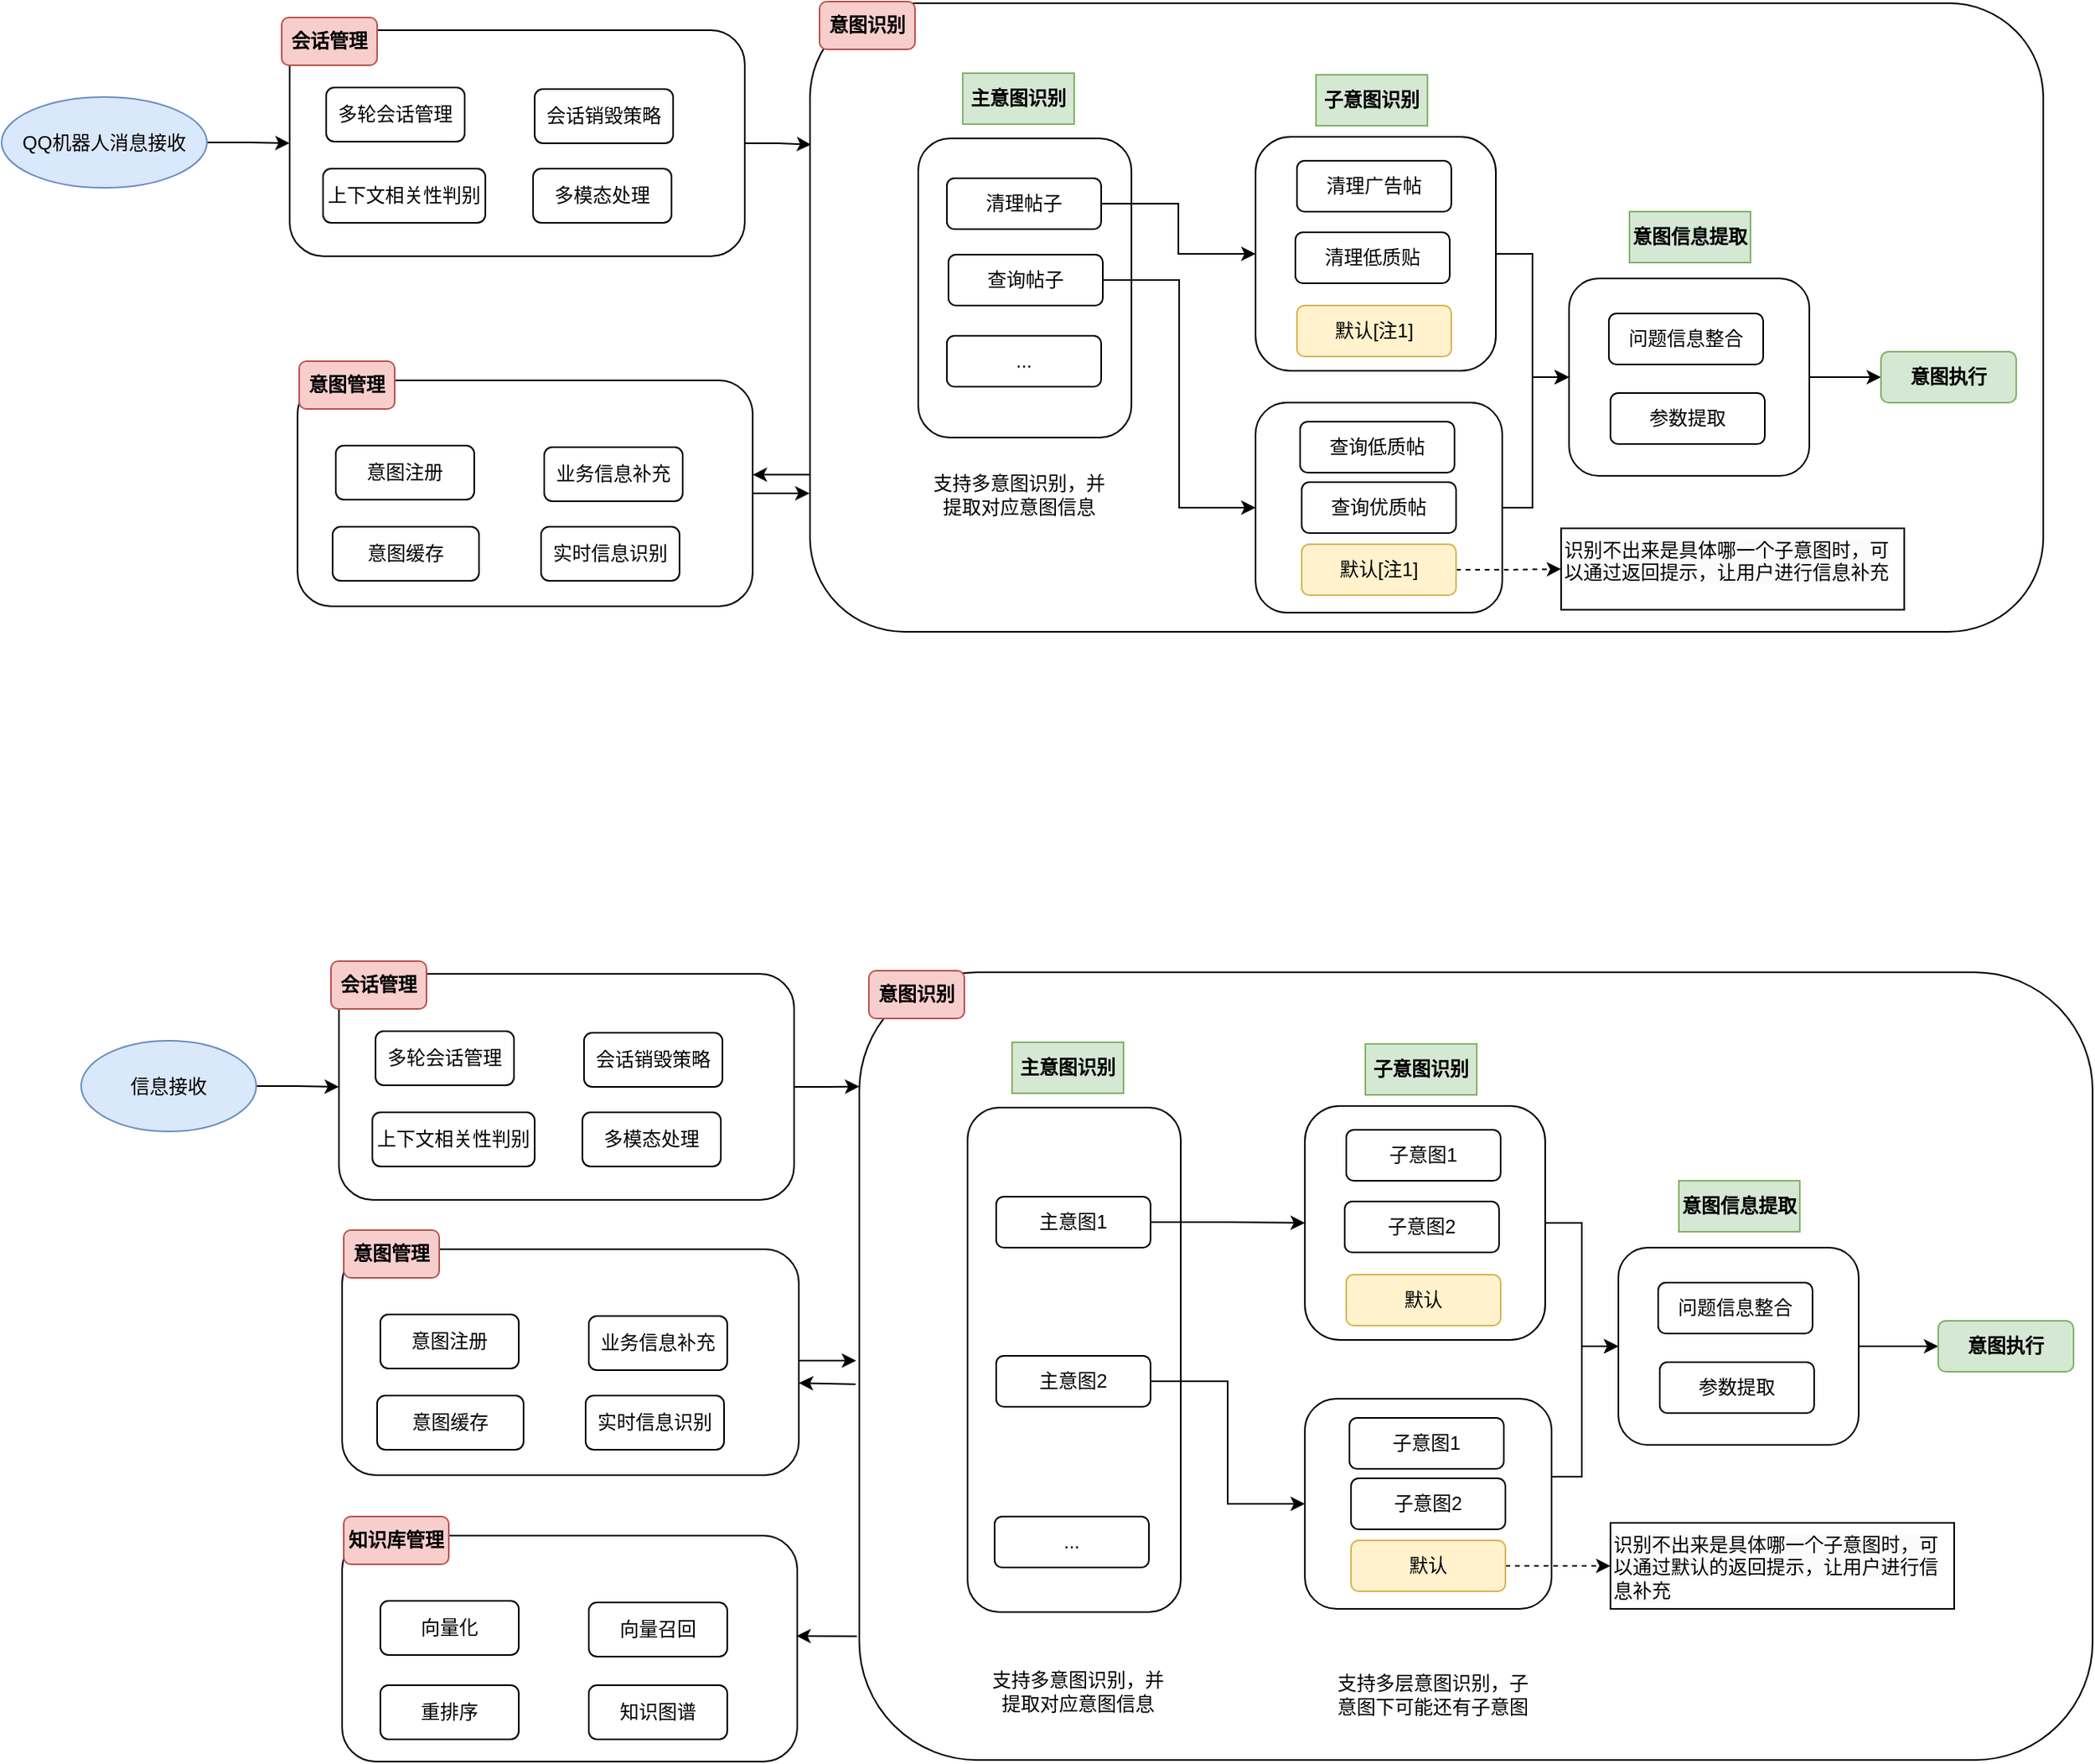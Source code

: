 <mxfile version="24.7.13">
  <diagram name="第 1 页" id="tzPIah6EiYTOVKSi0GZu">
    <mxGraphModel dx="1780" dy="778" grid="0" gridSize="10" guides="0" tooltips="1" connect="1" arrows="0" fold="1" page="0" pageScale="1" pageWidth="827" pageHeight="1169" math="0" shadow="0">
      <root>
        <mxCell id="0" />
        <mxCell id="1" parent="0" />
        <mxCell id="PsOryHng8kbLYiMcShsi-22" value="" style="rounded=1;whiteSpace=wrap;html=1;" parent="1" vertex="1">
          <mxGeometry x="182" y="77" width="775" height="395" as="geometry" />
        </mxCell>
        <mxCell id="PsOryHng8kbLYiMcShsi-2" value="" style="rounded=1;whiteSpace=wrap;html=1;" parent="1" vertex="1">
          <mxGeometry x="250" y="162" width="134" height="188" as="geometry" />
        </mxCell>
        <mxCell id="PsOryHng8kbLYiMcShsi-40" style="edgeStyle=orthogonalEdgeStyle;rounded=0;orthogonalLoop=1;jettySize=auto;html=1;exitX=1;exitY=0.5;exitDx=0;exitDy=0;entryX=0;entryY=0.5;entryDx=0;entryDy=0;" parent="1" source="PsOryHng8kbLYiMcShsi-3" target="PsOryHng8kbLYiMcShsi-31" edge="1">
          <mxGeometry relative="1" as="geometry" />
        </mxCell>
        <mxCell id="PsOryHng8kbLYiMcShsi-3" value="QQ机器人消息接收" style="ellipse;whiteSpace=wrap;html=1;fillColor=#dae8fc;strokeColor=#6c8ebf;" parent="1" vertex="1">
          <mxGeometry x="-326" y="136" width="129" height="57" as="geometry" />
        </mxCell>
        <mxCell id="PsOryHng8kbLYiMcShsi-16" style="edgeStyle=orthogonalEdgeStyle;rounded=0;orthogonalLoop=1;jettySize=auto;html=1;exitX=1;exitY=0.5;exitDx=0;exitDy=0;entryX=0;entryY=0.5;entryDx=0;entryDy=0;" parent="1" source="PsOryHng8kbLYiMcShsi-7" target="PsOryHng8kbLYiMcShsi-11" edge="1">
          <mxGeometry relative="1" as="geometry" />
        </mxCell>
        <mxCell id="PsOryHng8kbLYiMcShsi-7" value="清理帖子" style="rounded=1;whiteSpace=wrap;html=1;glass=0;shadow=0;" parent="1" vertex="1">
          <mxGeometry x="268" y="187" width="97" height="32" as="geometry" />
        </mxCell>
        <mxCell id="PsOryHng8kbLYiMcShsi-8" value="&lt;b&gt;主意图识别&lt;/b&gt;" style="text;html=1;align=center;verticalAlign=middle;whiteSpace=wrap;rounded=0;fillColor=#d5e8d4;strokeColor=#82b366;" parent="1" vertex="1">
          <mxGeometry x="278" y="121" width="70" height="32" as="geometry" />
        </mxCell>
        <mxCell id="PsOryHng8kbLYiMcShsi-28" style="edgeStyle=orthogonalEdgeStyle;rounded=0;orthogonalLoop=1;jettySize=auto;html=1;exitX=1;exitY=0.5;exitDx=0;exitDy=0;entryX=0;entryY=0.5;entryDx=0;entryDy=0;" parent="1" source="PsOryHng8kbLYiMcShsi-9" target="PsOryHng8kbLYiMcShsi-24" edge="1">
          <mxGeometry relative="1" as="geometry" />
        </mxCell>
        <mxCell id="PsOryHng8kbLYiMcShsi-9" value="查询帖子" style="rounded=1;whiteSpace=wrap;html=1;" parent="1" vertex="1">
          <mxGeometry x="269" y="235" width="97" height="32" as="geometry" />
        </mxCell>
        <mxCell id="PsOryHng8kbLYiMcShsi-10" value="..." style="rounded=1;whiteSpace=wrap;html=1;" parent="1" vertex="1">
          <mxGeometry x="268" y="286" width="97" height="32" as="geometry" />
        </mxCell>
        <mxCell id="PsOryHng8kbLYiMcShsi-51" style="edgeStyle=orthogonalEdgeStyle;rounded=0;orthogonalLoop=1;jettySize=auto;html=1;exitX=1;exitY=0.5;exitDx=0;exitDy=0;entryX=0;entryY=0.5;entryDx=0;entryDy=0;" parent="1" source="PsOryHng8kbLYiMcShsi-11" target="PsOryHng8kbLYiMcShsi-45" edge="1">
          <mxGeometry relative="1" as="geometry" />
        </mxCell>
        <mxCell id="PsOryHng8kbLYiMcShsi-11" value="" style="rounded=1;whiteSpace=wrap;html=1;" parent="1" vertex="1">
          <mxGeometry x="462" y="161" width="151" height="147" as="geometry" />
        </mxCell>
        <mxCell id="PsOryHng8kbLYiMcShsi-12" value="&lt;b&gt;子意图识别&lt;/b&gt;" style="text;html=1;align=center;verticalAlign=middle;whiteSpace=wrap;rounded=0;fillColor=#d5e8d4;strokeColor=#82b366;" parent="1" vertex="1">
          <mxGeometry x="500" y="122" width="70" height="32" as="geometry" />
        </mxCell>
        <mxCell id="PsOryHng8kbLYiMcShsi-13" value="清理广告帖" style="rounded=1;whiteSpace=wrap;html=1;" parent="1" vertex="1">
          <mxGeometry x="488" y="176" width="97" height="32" as="geometry" />
        </mxCell>
        <mxCell id="PsOryHng8kbLYiMcShsi-14" value="清理低质贴" style="rounded=1;whiteSpace=wrap;html=1;" parent="1" vertex="1">
          <mxGeometry x="487" y="221" width="97" height="32" as="geometry" />
        </mxCell>
        <mxCell id="PsOryHng8kbLYiMcShsi-18" value="默认[注1]" style="rounded=1;whiteSpace=wrap;html=1;fillColor=#fff2cc;strokeColor=#d6b656;" parent="1" vertex="1">
          <mxGeometry x="488" y="267" width="97" height="32" as="geometry" />
        </mxCell>
        <mxCell id="PsOryHng8kbLYiMcShsi-23" value="支持多意图识别，并提取对应意图信息" style="text;html=1;align=center;verticalAlign=middle;whiteSpace=wrap;rounded=0;" parent="1" vertex="1">
          <mxGeometry x="254" y="371" width="119" height="30" as="geometry" />
        </mxCell>
        <mxCell id="PsOryHng8kbLYiMcShsi-52" style="edgeStyle=orthogonalEdgeStyle;rounded=0;orthogonalLoop=1;jettySize=auto;html=1;exitX=1;exitY=0.5;exitDx=0;exitDy=0;entryX=0;entryY=0.5;entryDx=0;entryDy=0;" parent="1" source="PsOryHng8kbLYiMcShsi-24" target="PsOryHng8kbLYiMcShsi-45" edge="1">
          <mxGeometry relative="1" as="geometry">
            <Array as="points">
              <mxPoint x="636" y="394" />
              <mxPoint x="636" y="312" />
            </Array>
          </mxGeometry>
        </mxCell>
        <mxCell id="PsOryHng8kbLYiMcShsi-24" value="" style="rounded=1;whiteSpace=wrap;html=1;" parent="1" vertex="1">
          <mxGeometry x="462" y="328" width="155" height="132" as="geometry" />
        </mxCell>
        <mxCell id="PsOryHng8kbLYiMcShsi-25" value="查询低质帖" style="rounded=1;whiteSpace=wrap;html=1;" parent="1" vertex="1">
          <mxGeometry x="490" y="340" width="97" height="32" as="geometry" />
        </mxCell>
        <mxCell id="PsOryHng8kbLYiMcShsi-26" value="查询优质帖" style="rounded=1;whiteSpace=wrap;html=1;" parent="1" vertex="1">
          <mxGeometry x="491" y="378" width="97" height="32" as="geometry" />
        </mxCell>
        <mxCell id="PsOryHng8kbLYiMcShsi-58" style="edgeStyle=orthogonalEdgeStyle;rounded=0;orthogonalLoop=1;jettySize=auto;html=1;exitX=1;exitY=0.5;exitDx=0;exitDy=0;entryX=0;entryY=0.5;entryDx=0;entryDy=0;dashed=1;" parent="1" source="PsOryHng8kbLYiMcShsi-27" target="PsOryHng8kbLYiMcShsi-57" edge="1">
          <mxGeometry relative="1" as="geometry" />
        </mxCell>
        <mxCell id="PsOryHng8kbLYiMcShsi-27" value="默认[注1]" style="rounded=1;whiteSpace=wrap;html=1;fillColor=#fff2cc;strokeColor=#d6b656;" parent="1" vertex="1">
          <mxGeometry x="491" y="417" width="97" height="32" as="geometry" />
        </mxCell>
        <mxCell id="PsOryHng8kbLYiMcShsi-30" value="&lt;b&gt;意图识别&lt;/b&gt;" style="text;html=1;align=center;verticalAlign=middle;whiteSpace=wrap;rounded=1;fillColor=#f8cecc;strokeColor=#b85450;" parent="1" vertex="1">
          <mxGeometry x="188" y="76" width="60" height="30" as="geometry" />
        </mxCell>
        <mxCell id="PsOryHng8kbLYiMcShsi-31" value="" style="rounded=1;whiteSpace=wrap;html=1;" parent="1" vertex="1">
          <mxGeometry x="-145" y="94" width="286" height="142" as="geometry" />
        </mxCell>
        <mxCell id="PsOryHng8kbLYiMcShsi-32" value="&lt;b&gt;会话管理&lt;/b&gt;" style="text;html=1;align=center;verticalAlign=middle;whiteSpace=wrap;rounded=1;fillColor=#f8cecc;strokeColor=#b85450;" parent="1" vertex="1">
          <mxGeometry x="-150" y="86" width="60" height="30" as="geometry" />
        </mxCell>
        <mxCell id="PsOryHng8kbLYiMcShsi-33" value="多轮会话管理" style="rounded=1;whiteSpace=wrap;html=1;" parent="1" vertex="1">
          <mxGeometry x="-122" y="130" width="87" height="34" as="geometry" />
        </mxCell>
        <mxCell id="PsOryHng8kbLYiMcShsi-34" value="上下文相关性判别" style="rounded=1;whiteSpace=wrap;html=1;" parent="1" vertex="1">
          <mxGeometry x="-124" y="181" width="102" height="34" as="geometry" />
        </mxCell>
        <mxCell id="PsOryHng8kbLYiMcShsi-38" value="会话销毁策略" style="rounded=1;whiteSpace=wrap;html=1;" parent="1" vertex="1">
          <mxGeometry x="9" y="131" width="87" height="34" as="geometry" />
        </mxCell>
        <mxCell id="PsOryHng8kbLYiMcShsi-39" value="多模态处理" style="rounded=1;whiteSpace=wrap;html=1;" parent="1" vertex="1">
          <mxGeometry x="8" y="181" width="87" height="34" as="geometry" />
        </mxCell>
        <mxCell id="PsOryHng8kbLYiMcShsi-53" style="edgeStyle=orthogonalEdgeStyle;rounded=0;orthogonalLoop=1;jettySize=auto;html=1;exitX=1;exitY=0.5;exitDx=0;exitDy=0;entryX=0;entryY=0.5;entryDx=0;entryDy=0;" parent="1" source="PsOryHng8kbLYiMcShsi-45" target="PsOryHng8kbLYiMcShsi-50" edge="1">
          <mxGeometry relative="1" as="geometry" />
        </mxCell>
        <mxCell id="PsOryHng8kbLYiMcShsi-45" value="" style="rounded=1;whiteSpace=wrap;html=1;" parent="1" vertex="1">
          <mxGeometry x="659" y="250" width="151" height="124" as="geometry" />
        </mxCell>
        <mxCell id="PsOryHng8kbLYiMcShsi-46" value="&lt;b&gt;意图信息提取&lt;/b&gt;" style="text;html=1;align=center;verticalAlign=middle;whiteSpace=wrap;rounded=0;fillColor=#d5e8d4;strokeColor=#82b366;" parent="1" vertex="1">
          <mxGeometry x="697" y="208" width="76" height="32" as="geometry" />
        </mxCell>
        <mxCell id="PsOryHng8kbLYiMcShsi-47" value="问题信息整合" style="rounded=1;whiteSpace=wrap;html=1;" parent="1" vertex="1">
          <mxGeometry x="684" y="272" width="97" height="32" as="geometry" />
        </mxCell>
        <mxCell id="PsOryHng8kbLYiMcShsi-48" value="参数提取" style="rounded=1;whiteSpace=wrap;html=1;" parent="1" vertex="1">
          <mxGeometry x="685" y="322" width="97" height="32" as="geometry" />
        </mxCell>
        <mxCell id="PsOryHng8kbLYiMcShsi-50" value="&lt;b&gt;意图执行&lt;/b&gt;" style="rounded=1;whiteSpace=wrap;html=1;fillColor=#d5e8d4;strokeColor=#82b366;" parent="1" vertex="1">
          <mxGeometry x="855" y="296" width="85" height="32" as="geometry" />
        </mxCell>
        <mxCell id="PsOryHng8kbLYiMcShsi-57" value="&lt;span style=&quot;color: rgb(0, 0, 0); font-family: Helvetica; font-size: 12px; font-style: normal; font-variant-ligatures: normal; font-variant-caps: normal; font-weight: 400; letter-spacing: normal; orphans: 2; text-align: left; text-indent: 0px; text-transform: none; widows: 2; word-spacing: 0px; -webkit-text-stroke-width: 0px; white-space: normal; background-color: rgb(251, 251, 251); text-decoration-thickness: initial; text-decoration-style: initial; text-decoration-color: initial; display: inline !important; float: none;&quot;&gt;识别不出来是具体哪一个子意图时，可以通过返回提示，让用户进行信息补充&lt;/span&gt;" style="text;whiteSpace=wrap;html=1;rounded=0;strokeColor=default;" parent="1" vertex="1">
          <mxGeometry x="654" y="407" width="215.65" height="51.17" as="geometry" />
        </mxCell>
        <mxCell id="PsOryHng8kbLYiMcShsi-77" style="edgeStyle=orthogonalEdgeStyle;rounded=0;orthogonalLoop=1;jettySize=auto;html=1;exitX=1;exitY=0.5;exitDx=0;exitDy=0;" parent="1" source="PsOryHng8kbLYiMcShsi-66" edge="1">
          <mxGeometry relative="1" as="geometry">
            <mxPoint x="181.667" y="385.333" as="targetPoint" />
          </mxGeometry>
        </mxCell>
        <mxCell id="PsOryHng8kbLYiMcShsi-66" value="" style="rounded=1;whiteSpace=wrap;html=1;" parent="1" vertex="1">
          <mxGeometry x="-140" y="314" width="286" height="142" as="geometry" />
        </mxCell>
        <mxCell id="PsOryHng8kbLYiMcShsi-67" value="&lt;b&gt;意图管理&lt;/b&gt;" style="text;html=1;align=center;verticalAlign=middle;whiteSpace=wrap;rounded=1;fillColor=#f8cecc;strokeColor=#b85450;" parent="1" vertex="1">
          <mxGeometry x="-139" y="302" width="60" height="30" as="geometry" />
        </mxCell>
        <mxCell id="PsOryHng8kbLYiMcShsi-68" value="意图注册" style="rounded=1;whiteSpace=wrap;html=1;" parent="1" vertex="1">
          <mxGeometry x="-116" y="355" width="87" height="34" as="geometry" />
        </mxCell>
        <mxCell id="PsOryHng8kbLYiMcShsi-69" value="意图缓存" style="rounded=1;whiteSpace=wrap;html=1;" parent="1" vertex="1">
          <mxGeometry x="-118" y="406" width="92" height="34" as="geometry" />
        </mxCell>
        <mxCell id="PsOryHng8kbLYiMcShsi-70" value="业务信息补充" style="rounded=1;whiteSpace=wrap;html=1;" parent="1" vertex="1">
          <mxGeometry x="15" y="356" width="87" height="34" as="geometry" />
        </mxCell>
        <mxCell id="PsOryHng8kbLYiMcShsi-75" style="edgeStyle=orthogonalEdgeStyle;rounded=0;orthogonalLoop=1;jettySize=auto;html=1;exitX=1;exitY=0.5;exitDx=0;exitDy=0;entryX=0.001;entryY=0.225;entryDx=0;entryDy=0;entryPerimeter=0;" parent="1" source="PsOryHng8kbLYiMcShsi-31" target="PsOryHng8kbLYiMcShsi-22" edge="1">
          <mxGeometry relative="1" as="geometry" />
        </mxCell>
        <mxCell id="PsOryHng8kbLYiMcShsi-76" style="edgeStyle=orthogonalEdgeStyle;rounded=0;orthogonalLoop=1;jettySize=auto;html=1;exitX=0;exitY=0.75;exitDx=0;exitDy=0;entryX=1;entryY=0.416;entryDx=0;entryDy=0;entryPerimeter=0;" parent="1" source="PsOryHng8kbLYiMcShsi-22" target="PsOryHng8kbLYiMcShsi-66" edge="1">
          <mxGeometry relative="1" as="geometry" />
        </mxCell>
        <mxCell id="PsOryHng8kbLYiMcShsi-78" value="实时信息识别" style="rounded=1;whiteSpace=wrap;html=1;" parent="1" vertex="1">
          <mxGeometry x="13" y="406" width="87" height="34" as="geometry" />
        </mxCell>
        <mxCell id="gOJF_oRV3OcPNf5wM684-1" value="" style="rounded=1;whiteSpace=wrap;html=1;" vertex="1" parent="1">
          <mxGeometry x="213" y="686" width="775" height="495" as="geometry" />
        </mxCell>
        <mxCell id="gOJF_oRV3OcPNf5wM684-2" value="" style="rounded=1;whiteSpace=wrap;html=1;" vertex="1" parent="1">
          <mxGeometry x="281" y="771" width="134" height="317" as="geometry" />
        </mxCell>
        <mxCell id="gOJF_oRV3OcPNf5wM684-3" style="edgeStyle=orthogonalEdgeStyle;rounded=0;orthogonalLoop=1;jettySize=auto;html=1;exitX=1;exitY=0.5;exitDx=0;exitDy=0;entryX=0;entryY=0.5;entryDx=0;entryDy=0;" edge="1" parent="1" source="gOJF_oRV3OcPNf5wM684-4" target="gOJF_oRV3OcPNf5wM684-25">
          <mxGeometry relative="1" as="geometry" />
        </mxCell>
        <mxCell id="gOJF_oRV3OcPNf5wM684-4" value="信息接收" style="ellipse;whiteSpace=wrap;html=1;fillColor=#dae8fc;strokeColor=#6c8ebf;" vertex="1" parent="1">
          <mxGeometry x="-276" y="729" width="110" height="57" as="geometry" />
        </mxCell>
        <mxCell id="gOJF_oRV3OcPNf5wM684-5" style="edgeStyle=orthogonalEdgeStyle;rounded=0;orthogonalLoop=1;jettySize=auto;html=1;exitX=1;exitY=0.5;exitDx=0;exitDy=0;entryX=0;entryY=0.5;entryDx=0;entryDy=0;" edge="1" parent="1" source="gOJF_oRV3OcPNf5wM684-6" target="gOJF_oRV3OcPNf5wM684-12">
          <mxGeometry relative="1" as="geometry" />
        </mxCell>
        <mxCell id="gOJF_oRV3OcPNf5wM684-6" value="主意图1" style="rounded=1;whiteSpace=wrap;html=1;glass=0;shadow=0;" vertex="1" parent="1">
          <mxGeometry x="299" y="827" width="97" height="32" as="geometry" />
        </mxCell>
        <mxCell id="gOJF_oRV3OcPNf5wM684-7" value="&lt;b&gt;主意图识别&lt;/b&gt;" style="text;html=1;align=center;verticalAlign=middle;whiteSpace=wrap;rounded=0;fillColor=#d5e8d4;strokeColor=#82b366;" vertex="1" parent="1">
          <mxGeometry x="309" y="730" width="70" height="32" as="geometry" />
        </mxCell>
        <mxCell id="gOJF_oRV3OcPNf5wM684-8" style="edgeStyle=orthogonalEdgeStyle;rounded=0;orthogonalLoop=1;jettySize=auto;html=1;exitX=1;exitY=0.5;exitDx=0;exitDy=0;entryX=0;entryY=0.5;entryDx=0;entryDy=0;" edge="1" parent="1" source="gOJF_oRV3OcPNf5wM684-9" target="gOJF_oRV3OcPNf5wM684-19">
          <mxGeometry relative="1" as="geometry" />
        </mxCell>
        <mxCell id="gOJF_oRV3OcPNf5wM684-9" value="主意图2" style="rounded=1;whiteSpace=wrap;html=1;" vertex="1" parent="1">
          <mxGeometry x="299" y="927" width="97" height="32" as="geometry" />
        </mxCell>
        <mxCell id="gOJF_oRV3OcPNf5wM684-10" value="..." style="rounded=1;whiteSpace=wrap;html=1;" vertex="1" parent="1">
          <mxGeometry x="298" y="1028" width="97" height="32" as="geometry" />
        </mxCell>
        <mxCell id="gOJF_oRV3OcPNf5wM684-11" style="edgeStyle=orthogonalEdgeStyle;rounded=0;orthogonalLoop=1;jettySize=auto;html=1;exitX=1;exitY=0.5;exitDx=0;exitDy=0;entryX=0;entryY=0.5;entryDx=0;entryDy=0;" edge="1" parent="1" source="gOJF_oRV3OcPNf5wM684-12" target="gOJF_oRV3OcPNf5wM684-32">
          <mxGeometry relative="1" as="geometry" />
        </mxCell>
        <mxCell id="gOJF_oRV3OcPNf5wM684-12" value="" style="rounded=1;whiteSpace=wrap;html=1;" vertex="1" parent="1">
          <mxGeometry x="493" y="770" width="151" height="147" as="geometry" />
        </mxCell>
        <mxCell id="gOJF_oRV3OcPNf5wM684-13" value="&lt;b&gt;子意图识别&lt;/b&gt;" style="text;html=1;align=center;verticalAlign=middle;whiteSpace=wrap;rounded=0;fillColor=#d5e8d4;strokeColor=#82b366;" vertex="1" parent="1">
          <mxGeometry x="531" y="731" width="70" height="32" as="geometry" />
        </mxCell>
        <mxCell id="gOJF_oRV3OcPNf5wM684-14" value="子意图1" style="rounded=1;whiteSpace=wrap;html=1;" vertex="1" parent="1">
          <mxGeometry x="519" y="785" width="97" height="32" as="geometry" />
        </mxCell>
        <mxCell id="gOJF_oRV3OcPNf5wM684-15" value="子意图2" style="rounded=1;whiteSpace=wrap;html=1;" vertex="1" parent="1">
          <mxGeometry x="518" y="830" width="97" height="32" as="geometry" />
        </mxCell>
        <mxCell id="gOJF_oRV3OcPNf5wM684-16" value="默认" style="rounded=1;whiteSpace=wrap;html=1;fillColor=#fff2cc;strokeColor=#d6b656;" vertex="1" parent="1">
          <mxGeometry x="519" y="876" width="97" height="32" as="geometry" />
        </mxCell>
        <mxCell id="gOJF_oRV3OcPNf5wM684-17" value="支持多意图识别，并提取对应意图信息" style="text;html=1;align=center;verticalAlign=middle;whiteSpace=wrap;rounded=0;" vertex="1" parent="1">
          <mxGeometry x="291" y="1123" width="119" height="30" as="geometry" />
        </mxCell>
        <mxCell id="gOJF_oRV3OcPNf5wM684-18" style="edgeStyle=orthogonalEdgeStyle;rounded=0;orthogonalLoop=1;jettySize=auto;html=1;exitX=1;exitY=0.5;exitDx=0;exitDy=0;entryX=0;entryY=0.5;entryDx=0;entryDy=0;" edge="1" parent="1" source="gOJF_oRV3OcPNf5wM684-19" target="gOJF_oRV3OcPNf5wM684-32">
          <mxGeometry relative="1" as="geometry">
            <Array as="points">
              <mxPoint x="667" y="1003" />
              <mxPoint x="667" y="921" />
            </Array>
          </mxGeometry>
        </mxCell>
        <mxCell id="gOJF_oRV3OcPNf5wM684-19" value="" style="rounded=1;whiteSpace=wrap;html=1;" vertex="1" parent="1">
          <mxGeometry x="493" y="954" width="155" height="132" as="geometry" />
        </mxCell>
        <mxCell id="gOJF_oRV3OcPNf5wM684-20" value="子意图1" style="rounded=1;whiteSpace=wrap;html=1;" vertex="1" parent="1">
          <mxGeometry x="521" y="966" width="97" height="32" as="geometry" />
        </mxCell>
        <mxCell id="gOJF_oRV3OcPNf5wM684-21" value="子意图2" style="rounded=1;whiteSpace=wrap;html=1;" vertex="1" parent="1">
          <mxGeometry x="522" y="1004" width="97" height="32" as="geometry" />
        </mxCell>
        <mxCell id="gOJF_oRV3OcPNf5wM684-22" style="edgeStyle=orthogonalEdgeStyle;rounded=0;orthogonalLoop=1;jettySize=auto;html=1;exitX=1;exitY=0.5;exitDx=0;exitDy=0;entryX=0;entryY=0.5;entryDx=0;entryDy=0;dashed=1;" edge="1" parent="1" source="gOJF_oRV3OcPNf5wM684-23" target="gOJF_oRV3OcPNf5wM684-37">
          <mxGeometry relative="1" as="geometry" />
        </mxCell>
        <mxCell id="gOJF_oRV3OcPNf5wM684-23" value="默认" style="rounded=1;whiteSpace=wrap;html=1;fillColor=#fff2cc;strokeColor=#d6b656;" vertex="1" parent="1">
          <mxGeometry x="522" y="1043" width="97" height="32" as="geometry" />
        </mxCell>
        <mxCell id="gOJF_oRV3OcPNf5wM684-24" value="&lt;b&gt;意图识别&lt;/b&gt;" style="text;html=1;align=center;verticalAlign=middle;whiteSpace=wrap;rounded=1;fillColor=#f8cecc;strokeColor=#b85450;" vertex="1" parent="1">
          <mxGeometry x="219" y="685" width="60" height="30" as="geometry" />
        </mxCell>
        <mxCell id="gOJF_oRV3OcPNf5wM684-25" value="" style="rounded=1;whiteSpace=wrap;html=1;" vertex="1" parent="1">
          <mxGeometry x="-114" y="687" width="286" height="142" as="geometry" />
        </mxCell>
        <mxCell id="gOJF_oRV3OcPNf5wM684-26" value="&lt;b&gt;会话管理&lt;/b&gt;" style="text;html=1;align=center;verticalAlign=middle;whiteSpace=wrap;rounded=1;fillColor=#f8cecc;strokeColor=#b85450;" vertex="1" parent="1">
          <mxGeometry x="-119" y="679" width="60" height="30" as="geometry" />
        </mxCell>
        <mxCell id="gOJF_oRV3OcPNf5wM684-27" value="多轮会话管理" style="rounded=1;whiteSpace=wrap;html=1;" vertex="1" parent="1">
          <mxGeometry x="-91" y="723" width="87" height="34" as="geometry" />
        </mxCell>
        <mxCell id="gOJF_oRV3OcPNf5wM684-28" value="上下文相关性判别" style="rounded=1;whiteSpace=wrap;html=1;" vertex="1" parent="1">
          <mxGeometry x="-93" y="774" width="102" height="34" as="geometry" />
        </mxCell>
        <mxCell id="gOJF_oRV3OcPNf5wM684-29" value="会话销毁策略" style="rounded=1;whiteSpace=wrap;html=1;" vertex="1" parent="1">
          <mxGeometry x="40" y="724" width="87" height="34" as="geometry" />
        </mxCell>
        <mxCell id="gOJF_oRV3OcPNf5wM684-30" value="多模态处理" style="rounded=1;whiteSpace=wrap;html=1;" vertex="1" parent="1">
          <mxGeometry x="39" y="774" width="87" height="34" as="geometry" />
        </mxCell>
        <mxCell id="gOJF_oRV3OcPNf5wM684-31" style="edgeStyle=orthogonalEdgeStyle;rounded=0;orthogonalLoop=1;jettySize=auto;html=1;exitX=1;exitY=0.5;exitDx=0;exitDy=0;entryX=0;entryY=0.5;entryDx=0;entryDy=0;" edge="1" parent="1" source="gOJF_oRV3OcPNf5wM684-32" target="gOJF_oRV3OcPNf5wM684-36">
          <mxGeometry relative="1" as="geometry" />
        </mxCell>
        <mxCell id="gOJF_oRV3OcPNf5wM684-32" value="" style="rounded=1;whiteSpace=wrap;html=1;" vertex="1" parent="1">
          <mxGeometry x="690" y="859" width="151" height="124" as="geometry" />
        </mxCell>
        <mxCell id="gOJF_oRV3OcPNf5wM684-33" value="&lt;b&gt;意图信息提取&lt;/b&gt;" style="text;html=1;align=center;verticalAlign=middle;whiteSpace=wrap;rounded=0;fillColor=#d5e8d4;strokeColor=#82b366;" vertex="1" parent="1">
          <mxGeometry x="728" y="817" width="76" height="32" as="geometry" />
        </mxCell>
        <mxCell id="gOJF_oRV3OcPNf5wM684-34" value="问题信息整合" style="rounded=1;whiteSpace=wrap;html=1;" vertex="1" parent="1">
          <mxGeometry x="715" y="881" width="97" height="32" as="geometry" />
        </mxCell>
        <mxCell id="gOJF_oRV3OcPNf5wM684-35" value="参数提取" style="rounded=1;whiteSpace=wrap;html=1;" vertex="1" parent="1">
          <mxGeometry x="716" y="931" width="97" height="32" as="geometry" />
        </mxCell>
        <mxCell id="gOJF_oRV3OcPNf5wM684-36" value="&lt;b&gt;意图执行&lt;/b&gt;" style="rounded=1;whiteSpace=wrap;html=1;fillColor=#d5e8d4;strokeColor=#82b366;" vertex="1" parent="1">
          <mxGeometry x="891" y="905" width="85" height="32" as="geometry" />
        </mxCell>
        <mxCell id="gOJF_oRV3OcPNf5wM684-37" value="&lt;span style=&quot;color: rgb(0, 0, 0); font-family: Helvetica; font-size: 12px; font-style: normal; font-variant-ligatures: normal; font-variant-caps: normal; font-weight: 400; letter-spacing: normal; orphans: 2; text-align: left; text-indent: 0px; text-transform: none; widows: 2; word-spacing: 0px; -webkit-text-stroke-width: 0px; white-space: normal; background-color: rgb(251, 251, 251); text-decoration-thickness: initial; text-decoration-style: initial; text-decoration-color: initial; display: inline !important; float: none;&quot;&gt;识别不出来是具体哪一个子意图时，可以通过默认的返回提示，让用户进行信息补充&lt;/span&gt;" style="text;whiteSpace=wrap;html=1;rounded=0;strokeColor=default;" vertex="1" parent="1">
          <mxGeometry x="685" y="1032" width="216" height="54" as="geometry" />
        </mxCell>
        <mxCell id="gOJF_oRV3OcPNf5wM684-57" style="edgeStyle=orthogonalEdgeStyle;rounded=0;orthogonalLoop=1;jettySize=auto;html=1;exitX=1;exitY=0.5;exitDx=0;exitDy=0;" edge="1" parent="1">
          <mxGeometry relative="1" as="geometry">
            <mxPoint x="211" y="930" as="targetPoint" />
            <mxPoint x="175" y="930" as="sourcePoint" />
          </mxGeometry>
        </mxCell>
        <mxCell id="gOJF_oRV3OcPNf5wM684-39" value="" style="rounded=1;whiteSpace=wrap;html=1;" vertex="1" parent="1">
          <mxGeometry x="-112" y="860" width="287" height="142" as="geometry" />
        </mxCell>
        <mxCell id="gOJF_oRV3OcPNf5wM684-40" value="&lt;b&gt;意图管理&lt;/b&gt;" style="text;html=1;align=center;verticalAlign=middle;whiteSpace=wrap;rounded=1;fillColor=#f8cecc;strokeColor=#b85450;" vertex="1" parent="1">
          <mxGeometry x="-111" y="848" width="60" height="30" as="geometry" />
        </mxCell>
        <mxCell id="gOJF_oRV3OcPNf5wM684-41" value="意图注册" style="rounded=1;whiteSpace=wrap;html=1;" vertex="1" parent="1">
          <mxGeometry x="-88" y="901" width="87" height="34" as="geometry" />
        </mxCell>
        <mxCell id="gOJF_oRV3OcPNf5wM684-42" value="意图缓存" style="rounded=1;whiteSpace=wrap;html=1;" vertex="1" parent="1">
          <mxGeometry x="-90" y="952" width="92" height="34" as="geometry" />
        </mxCell>
        <mxCell id="gOJF_oRV3OcPNf5wM684-43" value="业务信息补充" style="rounded=1;whiteSpace=wrap;html=1;" vertex="1" parent="1">
          <mxGeometry x="43" y="902" width="87" height="34" as="geometry" />
        </mxCell>
        <mxCell id="gOJF_oRV3OcPNf5wM684-46" value="实时信息识别" style="rounded=1;whiteSpace=wrap;html=1;" vertex="1" parent="1">
          <mxGeometry x="41" y="952" width="87" height="34" as="geometry" />
        </mxCell>
        <mxCell id="gOJF_oRV3OcPNf5wM684-47" value="" style="rounded=1;whiteSpace=wrap;html=1;" vertex="1" parent="1">
          <mxGeometry x="-112" y="1040" width="286" height="142" as="geometry" />
        </mxCell>
        <mxCell id="gOJF_oRV3OcPNf5wM684-48" value="&lt;b&gt;知识库管理&lt;/b&gt;" style="text;html=1;align=center;verticalAlign=middle;whiteSpace=wrap;rounded=1;fillColor=#f8cecc;strokeColor=#b85450;" vertex="1" parent="1">
          <mxGeometry x="-111" y="1028" width="66" height="30" as="geometry" />
        </mxCell>
        <mxCell id="gOJF_oRV3OcPNf5wM684-49" value="向量化" style="rounded=1;whiteSpace=wrap;html=1;" vertex="1" parent="1">
          <mxGeometry x="-88" y="1081" width="87" height="34" as="geometry" />
        </mxCell>
        <mxCell id="gOJF_oRV3OcPNf5wM684-51" value="向量召回" style="rounded=1;whiteSpace=wrap;html=1;" vertex="1" parent="1">
          <mxGeometry x="43" y="1082" width="87" height="34" as="geometry" />
        </mxCell>
        <mxCell id="gOJF_oRV3OcPNf5wM684-54" style="edgeStyle=orthogonalEdgeStyle;rounded=0;orthogonalLoop=1;jettySize=auto;html=1;exitX=1;exitY=0.5;exitDx=0;exitDy=0;entryX=0;entryY=0.145;entryDx=0;entryDy=0;entryPerimeter=0;" edge="1" parent="1" source="gOJF_oRV3OcPNf5wM684-25" target="gOJF_oRV3OcPNf5wM684-1">
          <mxGeometry relative="1" as="geometry" />
        </mxCell>
        <mxCell id="gOJF_oRV3OcPNf5wM684-58" value="" style="endArrow=classic;html=1;rounded=0;exitX=-0.003;exitY=0.523;exitDx=0;exitDy=0;exitPerimeter=0;entryX=1;entryY=0.592;entryDx=0;entryDy=0;entryPerimeter=0;" edge="1" parent="1" source="gOJF_oRV3OcPNf5wM684-1" target="gOJF_oRV3OcPNf5wM684-39">
          <mxGeometry width="50" height="50" relative="1" as="geometry">
            <mxPoint x="368" y="1001" as="sourcePoint" />
            <mxPoint x="418" y="951" as="targetPoint" />
          </mxGeometry>
        </mxCell>
        <mxCell id="gOJF_oRV3OcPNf5wM684-61" value="重排序" style="rounded=1;whiteSpace=wrap;html=1;" vertex="1" parent="1">
          <mxGeometry x="-88" y="1134" width="87" height="34" as="geometry" />
        </mxCell>
        <mxCell id="gOJF_oRV3OcPNf5wM684-62" value="知识图谱" style="rounded=1;whiteSpace=wrap;html=1;" vertex="1" parent="1">
          <mxGeometry x="43" y="1134" width="87" height="34" as="geometry" />
        </mxCell>
        <mxCell id="gOJF_oRV3OcPNf5wM684-63" value="支持多层意图识别，子意图下可能还有子意图" style="text;html=1;align=center;verticalAlign=middle;whiteSpace=wrap;rounded=0;" vertex="1" parent="1">
          <mxGeometry x="509" y="1125" width="129" height="30" as="geometry" />
        </mxCell>
        <mxCell id="gOJF_oRV3OcPNf5wM684-64" value="" style="endArrow=classic;html=1;rounded=0;exitX=-0.002;exitY=0.843;exitDx=0;exitDy=0;exitPerimeter=0;entryX=0.998;entryY=0.444;entryDx=0;entryDy=0;entryPerimeter=0;" edge="1" parent="1" source="gOJF_oRV3OcPNf5wM684-1" target="gOJF_oRV3OcPNf5wM684-47">
          <mxGeometry width="50" height="50" relative="1" as="geometry">
            <mxPoint x="336" y="941" as="sourcePoint" />
            <mxPoint x="178" y="1103" as="targetPoint" />
          </mxGeometry>
        </mxCell>
      </root>
    </mxGraphModel>
  </diagram>
</mxfile>

